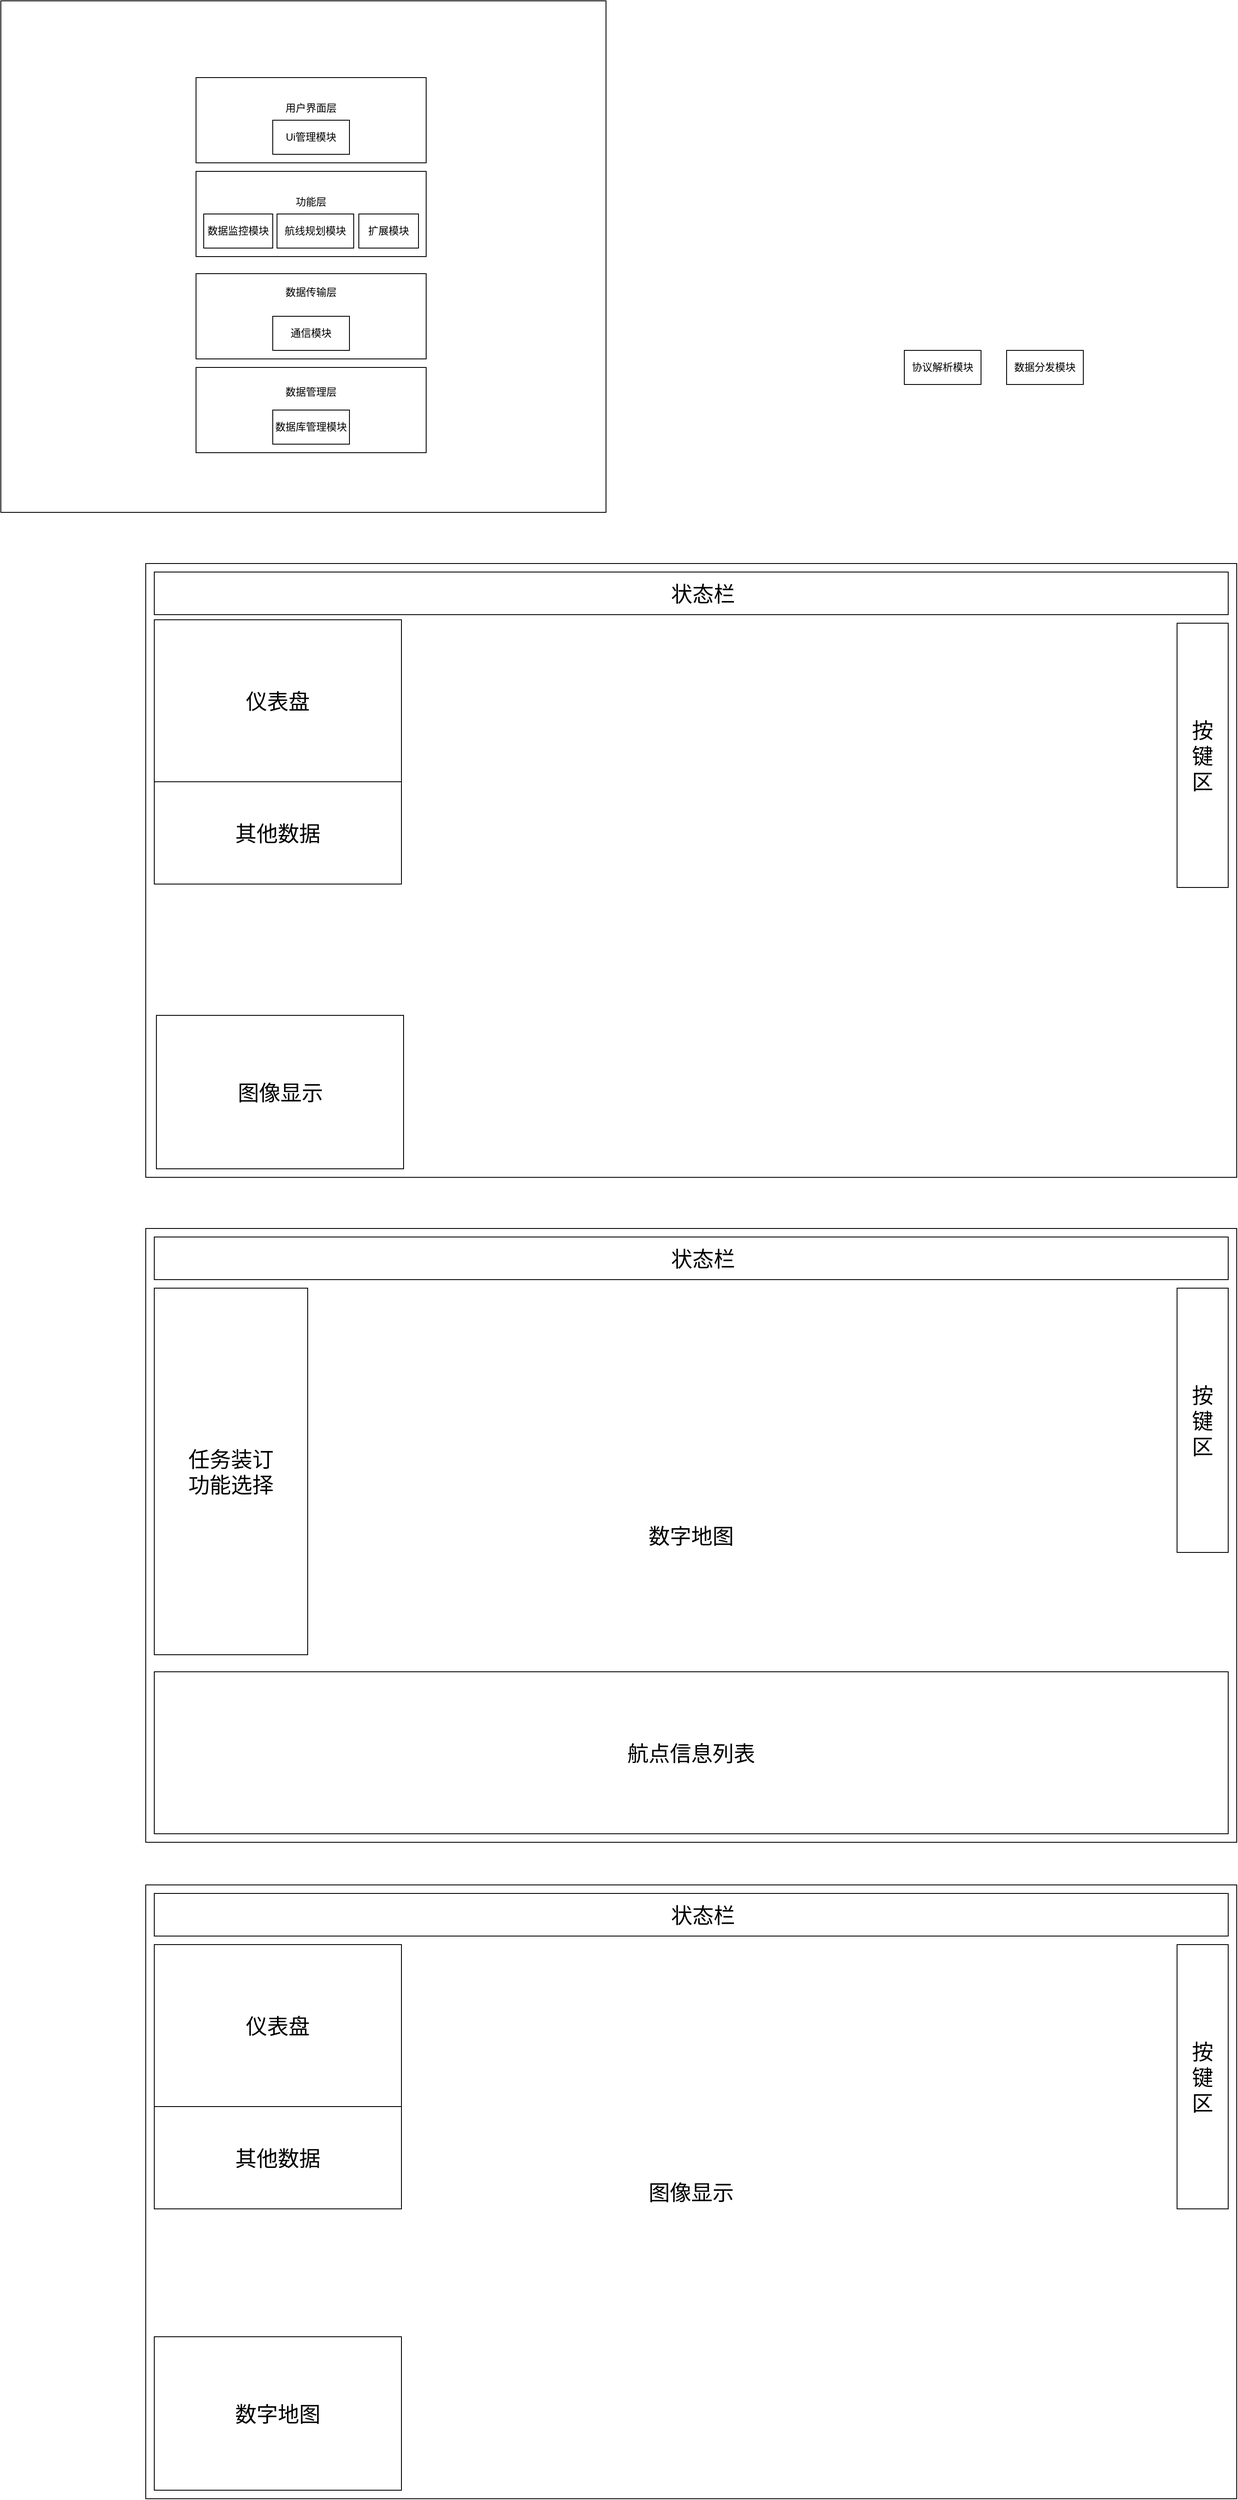 <mxfile version="14.5.7" type="github">
  <diagram id="XL6aL3diKBtOu2nn48kT" name="Page-1">
    <mxGraphModel dx="1422" dy="794" grid="1" gridSize="10" guides="1" tooltips="1" connect="1" arrows="1" fold="1" page="1" pageScale="1" pageWidth="827" pageHeight="1169" math="0" shadow="0">
      <root>
        <mxCell id="0" />
        <mxCell id="1" parent="0" />
        <mxCell id="3zyboHyzZbom233ZzuhM-11" value="" style="rounded=0;whiteSpace=wrap;html=1;" parent="1" vertex="1">
          <mxGeometry x="60" y="170" width="710" height="600" as="geometry" />
        </mxCell>
        <mxCell id="3zyboHyzZbom233ZzuhM-9" value="数据管理层&lt;br&gt;&lt;br&gt;&lt;br&gt;&lt;br&gt;" style="rounded=0;whiteSpace=wrap;html=1;" parent="1" vertex="1">
          <mxGeometry x="289" y="600" width="270" height="100" as="geometry" />
        </mxCell>
        <mxCell id="3zyboHyzZbom233ZzuhM-5" value="功能层&lt;br&gt;&lt;br&gt;&lt;br&gt;" style="rounded=0;whiteSpace=wrap;html=1;" parent="1" vertex="1">
          <mxGeometry x="289" y="370" width="270" height="100" as="geometry" />
        </mxCell>
        <mxCell id="3zyboHyzZbom233ZzuhM-1" value="数据传输层&lt;br&gt;&lt;br&gt;&lt;br&gt;&lt;br&gt;&lt;br&gt;" style="rounded=0;whiteSpace=wrap;html=1;" parent="1" vertex="1">
          <mxGeometry x="289" y="490" width="270" height="100" as="geometry" />
        </mxCell>
        <mxCell id="3zyboHyzZbom233ZzuhM-2" value="数据库管理模块" style="rounded=0;whiteSpace=wrap;html=1;" parent="1" vertex="1">
          <mxGeometry x="379" y="650" width="90" height="40" as="geometry" />
        </mxCell>
        <mxCell id="3zyboHyzZbom233ZzuhM-3" value="数据分发模块" style="rounded=0;whiteSpace=wrap;html=1;" parent="1" vertex="1">
          <mxGeometry x="1240" y="580" width="90" height="40" as="geometry" />
        </mxCell>
        <mxCell id="3zyboHyzZbom233ZzuhM-4" value="数据监控模块" style="rounded=0;whiteSpace=wrap;html=1;" parent="1" vertex="1">
          <mxGeometry x="298" y="420" width="81" height="40" as="geometry" />
        </mxCell>
        <mxCell id="3zyboHyzZbom233ZzuhM-6" value="航线规划模块" style="rounded=0;whiteSpace=wrap;html=1;" parent="1" vertex="1">
          <mxGeometry x="384" y="420" width="90" height="40" as="geometry" />
        </mxCell>
        <mxCell id="3zyboHyzZbom233ZzuhM-7" value="协议解析模块" style="rounded=0;whiteSpace=wrap;html=1;" parent="1" vertex="1">
          <mxGeometry x="1120" y="580" width="90" height="40" as="geometry" />
        </mxCell>
        <mxCell id="3zyboHyzZbom233ZzuhM-8" value="通信模块" style="rounded=0;whiteSpace=wrap;html=1;" parent="1" vertex="1">
          <mxGeometry x="379" y="540" width="90" height="40" as="geometry" />
        </mxCell>
        <mxCell id="3zyboHyzZbom233ZzuhM-10" value="扩展模块" style="rounded=0;whiteSpace=wrap;html=1;" parent="1" vertex="1">
          <mxGeometry x="480" y="420" width="70" height="40" as="geometry" />
        </mxCell>
        <mxCell id="6aZpRVK1wGklk4xLISPi-1" value="" style="rounded=0;whiteSpace=wrap;html=1;" parent="1" vertex="1">
          <mxGeometry x="230" y="830" width="1280" height="720" as="geometry" />
        </mxCell>
        <mxCell id="6aZpRVK1wGklk4xLISPi-2" value="&amp;nbsp; &amp;nbsp; 状态栏" style="rounded=0;whiteSpace=wrap;html=1;fontSize=25;align=center;" parent="1" vertex="1">
          <mxGeometry x="240" y="840" width="1260" height="50" as="geometry" />
        </mxCell>
        <mxCell id="6aZpRVK1wGklk4xLISPi-7" value="按&lt;br&gt;键&lt;br&gt;区" style="rounded=0;whiteSpace=wrap;html=1;fontSize=25;" parent="1" vertex="1">
          <mxGeometry x="1440" y="900" width="60" height="310" as="geometry" />
        </mxCell>
        <mxCell id="6aZpRVK1wGklk4xLISPi-8" value="仪表盘" style="rounded=0;whiteSpace=wrap;html=1;fontSize=25;" parent="1" vertex="1">
          <mxGeometry x="240" y="896" width="290" height="190" as="geometry" />
        </mxCell>
        <mxCell id="6aZpRVK1wGklk4xLISPi-9" value="其他数据" style="rounded=0;whiteSpace=wrap;html=1;fontSize=25;" parent="1" vertex="1">
          <mxGeometry x="240" y="1086" width="290" height="120" as="geometry" />
        </mxCell>
        <mxCell id="6aZpRVK1wGklk4xLISPi-10" value="图像显示" style="rounded=0;whiteSpace=wrap;html=1;fontSize=25;" parent="1" vertex="1">
          <mxGeometry x="242.5" y="1360" width="290" height="180" as="geometry" />
        </mxCell>
        <mxCell id="6aZpRVK1wGklk4xLISPi-11" value="&lt;font style=&quot;font-size: 25px&quot;&gt;数字地图&lt;/font&gt;" style="rounded=0;whiteSpace=wrap;html=1;" parent="1" vertex="1">
          <mxGeometry x="230" y="1610" width="1280" height="720" as="geometry" />
        </mxCell>
        <mxCell id="6aZpRVK1wGklk4xLISPi-12" value="&amp;nbsp; &amp;nbsp; 状态栏" style="rounded=0;whiteSpace=wrap;html=1;fontSize=25;align=center;" parent="1" vertex="1">
          <mxGeometry x="240" y="1620" width="1260" height="50" as="geometry" />
        </mxCell>
        <mxCell id="6aZpRVK1wGklk4xLISPi-13" value="按&lt;br&gt;键&lt;br&gt;区" style="rounded=0;whiteSpace=wrap;html=1;fontSize=25;" parent="1" vertex="1">
          <mxGeometry x="1440" y="1680" width="60" height="310" as="geometry" />
        </mxCell>
        <mxCell id="6aZpRVK1wGklk4xLISPi-14" value="航点信息列表" style="rounded=0;whiteSpace=wrap;html=1;fontSize=25;" parent="1" vertex="1">
          <mxGeometry x="240" y="2130" width="1260" height="190" as="geometry" />
        </mxCell>
        <mxCell id="6aZpRVK1wGklk4xLISPi-15" value="任务装订&lt;br&gt;功能选择" style="rounded=0;whiteSpace=wrap;html=1;fontSize=25;" parent="1" vertex="1">
          <mxGeometry x="240" y="1680" width="180" height="430" as="geometry" />
        </mxCell>
        <mxCell id="6aZpRVK1wGklk4xLISPi-16" value="&lt;font style=&quot;font-size: 25px&quot;&gt;图像显示&lt;/font&gt;" style="rounded=0;whiteSpace=wrap;html=1;" parent="1" vertex="1">
          <mxGeometry x="230" y="2380" width="1280" height="720" as="geometry" />
        </mxCell>
        <mxCell id="6aZpRVK1wGklk4xLISPi-17" value="数字地图" style="rounded=0;whiteSpace=wrap;html=1;fontSize=25;" parent="1" vertex="1">
          <mxGeometry x="240" y="2910" width="290" height="180" as="geometry" />
        </mxCell>
        <mxCell id="6aZpRVK1wGklk4xLISPi-18" value="&amp;nbsp; &amp;nbsp; 状态栏" style="rounded=0;whiteSpace=wrap;html=1;fontSize=25;align=center;" parent="1" vertex="1">
          <mxGeometry x="240" y="2390" width="1260" height="50" as="geometry" />
        </mxCell>
        <mxCell id="6aZpRVK1wGklk4xLISPi-19" value="按&lt;br&gt;键&lt;br&gt;区" style="rounded=0;whiteSpace=wrap;html=1;fontSize=25;" parent="1" vertex="1">
          <mxGeometry x="1440" y="2450" width="60" height="310" as="geometry" />
        </mxCell>
        <mxCell id="6aZpRVK1wGklk4xLISPi-20" value="仪表盘" style="rounded=0;whiteSpace=wrap;html=1;fontSize=25;" parent="1" vertex="1">
          <mxGeometry x="240" y="2450" width="290" height="190" as="geometry" />
        </mxCell>
        <mxCell id="6aZpRVK1wGklk4xLISPi-21" value="其他数据" style="rounded=0;whiteSpace=wrap;html=1;fontSize=25;" parent="1" vertex="1">
          <mxGeometry x="240" y="2640" width="290" height="120" as="geometry" />
        </mxCell>
        <mxCell id="7bwwpkhhdbi9v0hprMws-1" value="用户界面层&lt;br&gt;&lt;br&gt;&lt;br&gt;" style="rounded=0;whiteSpace=wrap;html=1;" vertex="1" parent="1">
          <mxGeometry x="289" y="260" width="270" height="100" as="geometry" />
        </mxCell>
        <mxCell id="7bwwpkhhdbi9v0hprMws-2" value="Ui管理模块" style="rounded=0;whiteSpace=wrap;html=1;" vertex="1" parent="1">
          <mxGeometry x="379" y="310" width="90" height="40" as="geometry" />
        </mxCell>
      </root>
    </mxGraphModel>
  </diagram>
</mxfile>
